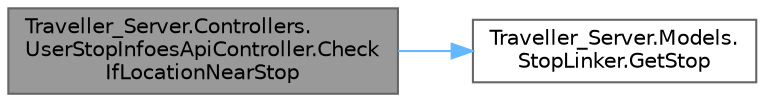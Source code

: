 digraph "Traveller_Server.Controllers.UserStopInfoesApiController.CheckIfLocationNearStop"
{
 // LATEX_PDF_SIZE
  bgcolor="transparent";
  edge [fontname=Helvetica,fontsize=10,labelfontname=Helvetica,labelfontsize=10];
  node [fontname=Helvetica,fontsize=10,shape=box,height=0.2,width=0.4];
  rankdir="LR";
  Node1 [label="Traveller_Server.Controllers.\lUserStopInfoesApiController.Check\lIfLocationNearStop",height=0.2,width=0.4,color="gray40", fillcolor="grey60", style="filled", fontcolor="black",tooltip="Verifies is the given coordinate with latitude and longitude is near any transit stop in the GTFS dat..."];
  Node1 -> Node2 [color="steelblue1",style="solid"];
  Node2 [label="Traveller_Server.Models.\lStopLinker.GetStop",height=0.2,width=0.4,color="grey40", fillcolor="white", style="filled",URL="$class_traveller___server_1_1_models_1_1_stop_linker.html#a061ad69b5a542103ac2ad7c251ece1ca",tooltip="Function to get a GTFS stop from latitude and longitude."];
}
